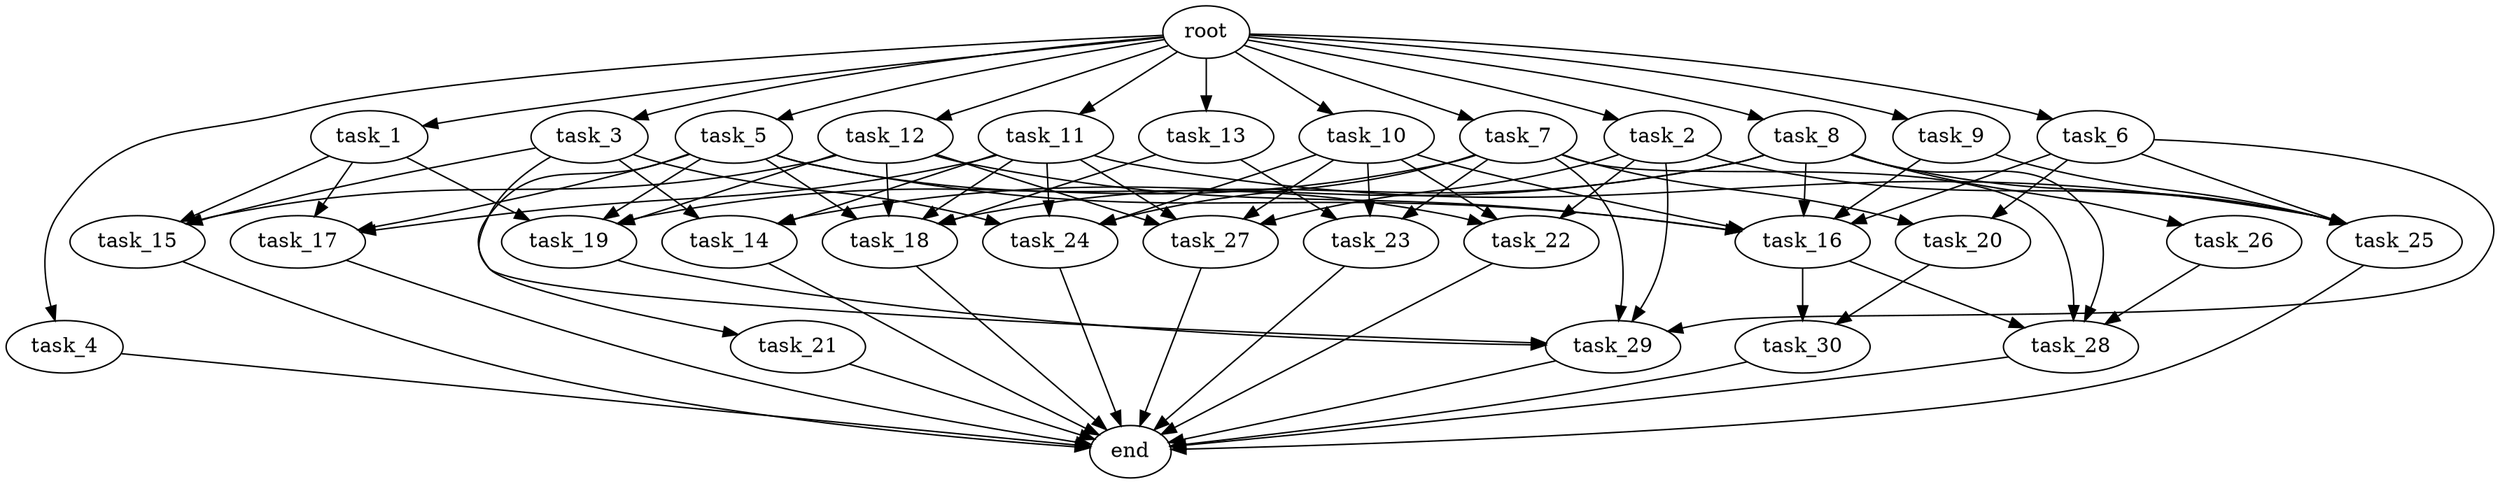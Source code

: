 digraph G {
  root [size="0.000000e+00"];
  task_1 [size="6.126472e+10"];
  task_2 [size="3.452117e+10"];
  task_3 [size="9.879787e+10"];
  task_4 [size="4.550388e+10"];
  task_5 [size="9.194346e+10"];
  task_6 [size="1.532226e+10"];
  task_7 [size="5.365010e+10"];
  task_8 [size="3.601991e+10"];
  task_9 [size="1.444930e+10"];
  task_10 [size="6.371295e+10"];
  task_11 [size="1.744357e+10"];
  task_12 [size="9.673733e+10"];
  task_13 [size="9.991406e+10"];
  task_14 [size="8.819493e+10"];
  task_15 [size="3.681413e+10"];
  task_16 [size="2.103503e+09"];
  task_17 [size="8.054699e+10"];
  task_18 [size="1.440694e+10"];
  task_19 [size="4.599861e+10"];
  task_20 [size="7.107148e+10"];
  task_21 [size="5.415444e+10"];
  task_22 [size="2.270629e+10"];
  task_23 [size="4.022907e+10"];
  task_24 [size="8.401513e+10"];
  task_25 [size="3.530061e+10"];
  task_26 [size="9.418869e+10"];
  task_27 [size="4.211985e+10"];
  task_28 [size="4.177839e+10"];
  task_29 [size="7.334759e+10"];
  task_30 [size="4.439485e+10"];
  end [size="0.000000e+00"];

  root -> task_1 [size="1.000000e-12"];
  root -> task_2 [size="1.000000e-12"];
  root -> task_3 [size="1.000000e-12"];
  root -> task_4 [size="1.000000e-12"];
  root -> task_5 [size="1.000000e-12"];
  root -> task_6 [size="1.000000e-12"];
  root -> task_7 [size="1.000000e-12"];
  root -> task_8 [size="1.000000e-12"];
  root -> task_9 [size="1.000000e-12"];
  root -> task_10 [size="1.000000e-12"];
  root -> task_11 [size="1.000000e-12"];
  root -> task_12 [size="1.000000e-12"];
  root -> task_13 [size="1.000000e-12"];
  task_1 -> task_15 [size="1.227138e+08"];
  task_1 -> task_17 [size="2.684900e+08"];
  task_1 -> task_19 [size="1.149965e+08"];
  task_2 -> task_22 [size="7.568764e+07"];
  task_2 -> task_25 [size="7.060122e+07"];
  task_2 -> task_27 [size="1.052996e+08"];
  task_2 -> task_29 [size="1.466952e+08"];
  task_3 -> task_14 [size="2.939831e+08"];
  task_3 -> task_15 [size="1.227138e+08"];
  task_3 -> task_24 [size="2.100378e+08"];
  task_3 -> task_29 [size="1.466952e+08"];
  task_4 -> end [size="1.000000e-12"];
  task_5 -> task_16 [size="3.505839e+06"];
  task_5 -> task_17 [size="2.684900e+08"];
  task_5 -> task_18 [size="2.881388e+07"];
  task_5 -> task_19 [size="1.149965e+08"];
  task_5 -> task_21 [size="5.415444e+08"];
  task_5 -> task_22 [size="7.568764e+07"];
  task_6 -> task_16 [size="3.505839e+06"];
  task_6 -> task_20 [size="3.553574e+08"];
  task_6 -> task_25 [size="7.060122e+07"];
  task_6 -> task_29 [size="1.466952e+08"];
  task_7 -> task_19 [size="1.149965e+08"];
  task_7 -> task_20 [size="3.553574e+08"];
  task_7 -> task_23 [size="1.340969e+08"];
  task_7 -> task_24 [size="2.100378e+08"];
  task_7 -> task_28 [size="1.044460e+08"];
  task_7 -> task_29 [size="1.466952e+08"];
  task_8 -> task_14 [size="2.939831e+08"];
  task_8 -> task_16 [size="3.505839e+06"];
  task_8 -> task_18 [size="2.881388e+07"];
  task_8 -> task_25 [size="7.060122e+07"];
  task_8 -> task_26 [size="9.418869e+08"];
  task_8 -> task_28 [size="1.044460e+08"];
  task_9 -> task_16 [size="3.505839e+06"];
  task_9 -> task_25 [size="7.060122e+07"];
  task_10 -> task_16 [size="3.505839e+06"];
  task_10 -> task_22 [size="7.568764e+07"];
  task_10 -> task_23 [size="1.340969e+08"];
  task_10 -> task_24 [size="2.100378e+08"];
  task_10 -> task_27 [size="1.052996e+08"];
  task_11 -> task_14 [size="2.939831e+08"];
  task_11 -> task_17 [size="2.684900e+08"];
  task_11 -> task_18 [size="2.881388e+07"];
  task_11 -> task_24 [size="2.100378e+08"];
  task_11 -> task_25 [size="7.060122e+07"];
  task_11 -> task_27 [size="1.052996e+08"];
  task_12 -> task_15 [size="1.227138e+08"];
  task_12 -> task_16 [size="3.505839e+06"];
  task_12 -> task_18 [size="2.881388e+07"];
  task_12 -> task_19 [size="1.149965e+08"];
  task_12 -> task_27 [size="1.052996e+08"];
  task_13 -> task_18 [size="2.881388e+07"];
  task_13 -> task_23 [size="1.340969e+08"];
  task_14 -> end [size="1.000000e-12"];
  task_15 -> end [size="1.000000e-12"];
  task_16 -> task_28 [size="1.044460e+08"];
  task_16 -> task_30 [size="2.219742e+08"];
  task_17 -> end [size="1.000000e-12"];
  task_18 -> end [size="1.000000e-12"];
  task_19 -> task_29 [size="1.466952e+08"];
  task_20 -> task_30 [size="2.219742e+08"];
  task_21 -> end [size="1.000000e-12"];
  task_22 -> end [size="1.000000e-12"];
  task_23 -> end [size="1.000000e-12"];
  task_24 -> end [size="1.000000e-12"];
  task_25 -> end [size="1.000000e-12"];
  task_26 -> task_28 [size="1.044460e+08"];
  task_27 -> end [size="1.000000e-12"];
  task_28 -> end [size="1.000000e-12"];
  task_29 -> end [size="1.000000e-12"];
  task_30 -> end [size="1.000000e-12"];
}
